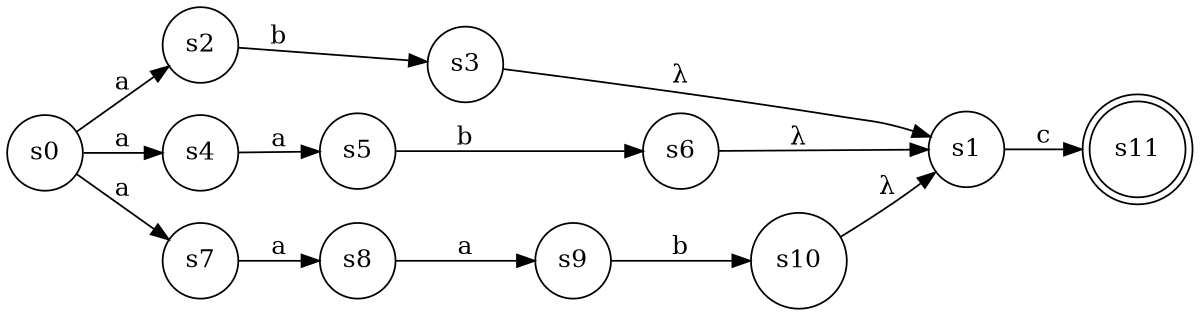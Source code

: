 digraph finite_state_machine {
	rankdir=LR;
	size="8,5"
	node [shape = doublecircle]; s11;
	node [shape = circle];
	s0 -> s2 [ label = "a" ];
	s0 -> s4 [ label = "a" ];
	s0 -> s7 [ label = "a" ];
	s1 -> s11 [ label = "c" ];
	s2 -> s3 [ label = "b" ];
	s3 -> s1 [ label = "λ" ];
	s4 -> s5 [ label = "a" ];
	s5 -> s6 [ label = "b" ];
	s6 -> s1 [ label = "λ" ];
	s7 -> s8 [ label = "a" ];
	s8 -> s9 [ label = "a" ];
	s9 -> s10 [ label = "b" ];
	s10 -> s1 [ label = "λ" ];
}
